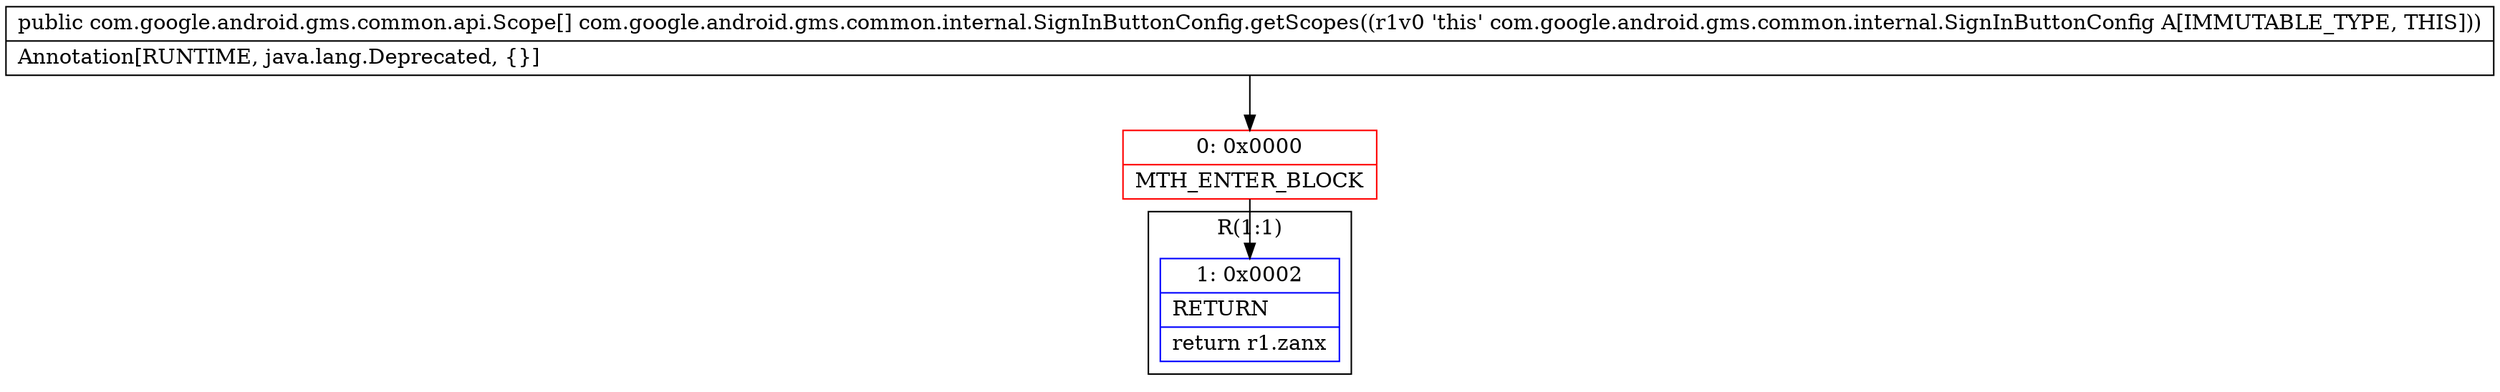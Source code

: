 digraph "CFG forcom.google.android.gms.common.internal.SignInButtonConfig.getScopes()[Lcom\/google\/android\/gms\/common\/api\/Scope;" {
subgraph cluster_Region_830339248 {
label = "R(1:1)";
node [shape=record,color=blue];
Node_1 [shape=record,label="{1\:\ 0x0002|RETURN\l|return r1.zanx\l}"];
}
Node_0 [shape=record,color=red,label="{0\:\ 0x0000|MTH_ENTER_BLOCK\l}"];
MethodNode[shape=record,label="{public com.google.android.gms.common.api.Scope[] com.google.android.gms.common.internal.SignInButtonConfig.getScopes((r1v0 'this' com.google.android.gms.common.internal.SignInButtonConfig A[IMMUTABLE_TYPE, THIS]))  | Annotation[RUNTIME, java.lang.Deprecated, \{\}]\l}"];
MethodNode -> Node_0;
Node_0 -> Node_1;
}

